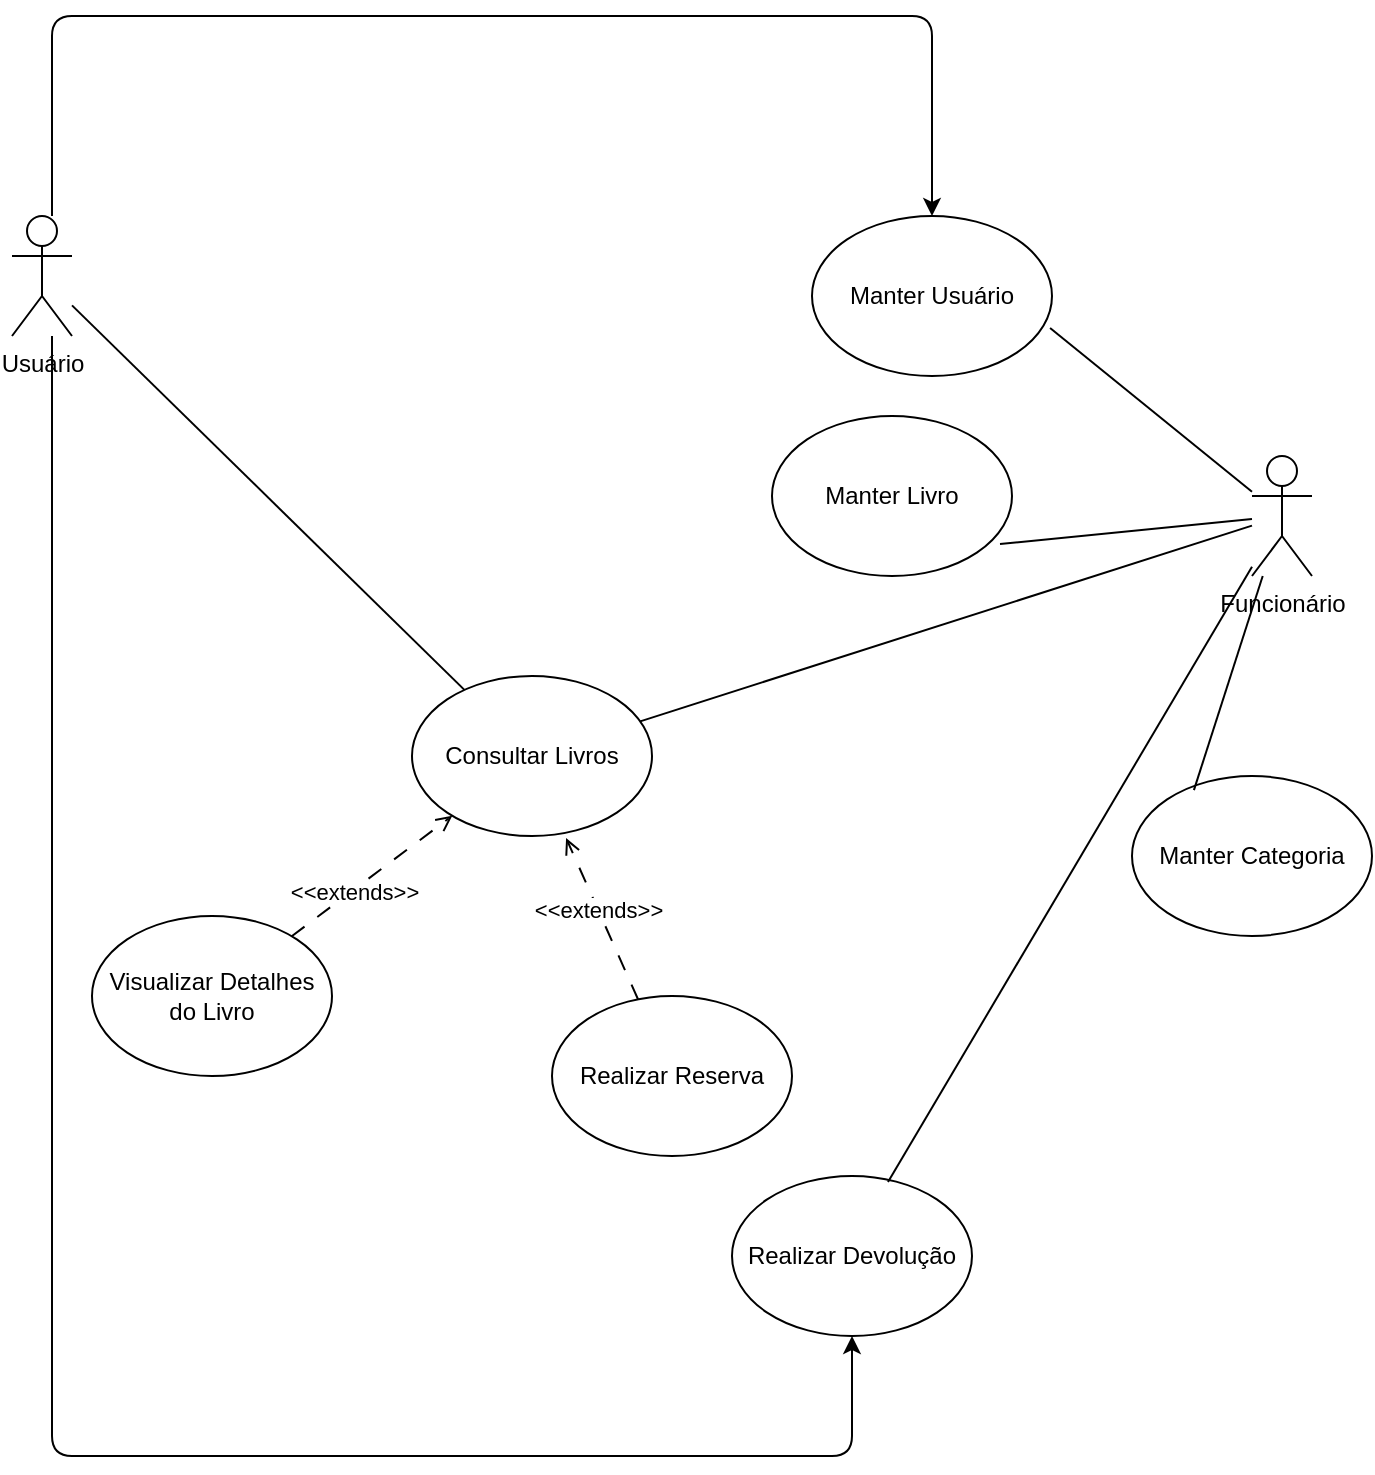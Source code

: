 <mxfile version="24.2.5" type="github">
  <diagram name="Página-1" id="rX_OChB66uoMsaLpp6ug">
    <mxGraphModel dx="1434" dy="772" grid="1" gridSize="10" guides="1" tooltips="1" connect="1" arrows="1" fold="1" page="1" pageScale="1" pageWidth="827" pageHeight="1169" math="0" shadow="0">
      <root>
        <mxCell id="0" />
        <mxCell id="1" parent="0" />
        <mxCell id="JcpWMlzMwsbFCnnu0zB2-25" style="edgeStyle=orthogonalEdgeStyle;rounded=1;orthogonalLoop=1;jettySize=auto;html=1;entryX=0.5;entryY=1;entryDx=0;entryDy=0;curved=0;" edge="1" parent="1" source="JcpWMlzMwsbFCnnu0zB2-1" target="JcpWMlzMwsbFCnnu0zB2-12">
          <mxGeometry relative="1" as="geometry">
            <mxPoint x="90" y="240" as="sourcePoint" />
            <Array as="points">
              <mxPoint x="80" y="760" />
              <mxPoint x="480" y="760" />
            </Array>
          </mxGeometry>
        </mxCell>
        <mxCell id="JcpWMlzMwsbFCnnu0zB2-1" value="Usuário&lt;div&gt;&lt;br&gt;&lt;/div&gt;" style="shape=umlActor;verticalLabelPosition=bottom;verticalAlign=top;html=1;outlineConnect=0;" vertex="1" parent="1">
          <mxGeometry x="60" y="140" width="30" height="60" as="geometry" />
        </mxCell>
        <mxCell id="JcpWMlzMwsbFCnnu0zB2-21" style="rounded=0;orthogonalLoop=1;jettySize=auto;html=1;endArrow=none;endFill=0;" edge="1" parent="1" source="JcpWMlzMwsbFCnnu0zB2-2" target="JcpWMlzMwsbFCnnu0zB2-8">
          <mxGeometry relative="1" as="geometry" />
        </mxCell>
        <mxCell id="JcpWMlzMwsbFCnnu0zB2-2" value="Funcionário" style="shape=umlActor;verticalLabelPosition=bottom;verticalAlign=top;html=1;outlineConnect=0;" vertex="1" parent="1">
          <mxGeometry x="680" y="260" width="30" height="60" as="geometry" />
        </mxCell>
        <mxCell id="JcpWMlzMwsbFCnnu0zB2-6" value="Manter Usuário" style="ellipse;whiteSpace=wrap;html=1;" vertex="1" parent="1">
          <mxGeometry x="460" y="140" width="120" height="80" as="geometry" />
        </mxCell>
        <mxCell id="JcpWMlzMwsbFCnnu0zB2-7" value="Manter Livro" style="ellipse;whiteSpace=wrap;html=1;" vertex="1" parent="1">
          <mxGeometry x="440" y="240" width="120" height="80" as="geometry" />
        </mxCell>
        <mxCell id="JcpWMlzMwsbFCnnu0zB2-16" style="rounded=0;orthogonalLoop=1;jettySize=auto;html=1;endArrow=none;endFill=0;" edge="1" parent="1" source="JcpWMlzMwsbFCnnu0zB2-8" target="JcpWMlzMwsbFCnnu0zB2-1">
          <mxGeometry relative="1" as="geometry" />
        </mxCell>
        <mxCell id="JcpWMlzMwsbFCnnu0zB2-8" value="Consultar Livros" style="ellipse;whiteSpace=wrap;html=1;" vertex="1" parent="1">
          <mxGeometry x="260" y="370" width="120" height="80" as="geometry" />
        </mxCell>
        <mxCell id="JcpWMlzMwsbFCnnu0zB2-19" style="rounded=0;orthogonalLoop=1;jettySize=auto;html=1;endArrow=open;endFill=0;dashed=1;dashPattern=8 8;" edge="1" parent="1" source="JcpWMlzMwsbFCnnu0zB2-9" target="JcpWMlzMwsbFCnnu0zB2-8">
          <mxGeometry relative="1" as="geometry" />
        </mxCell>
        <mxCell id="JcpWMlzMwsbFCnnu0zB2-20" value="&amp;lt;&amp;lt;extends&amp;gt;&amp;gt;" style="edgeLabel;html=1;align=center;verticalAlign=middle;resizable=0;points=[];" vertex="1" connectable="0" parent="JcpWMlzMwsbFCnnu0zB2-19">
          <mxGeometry x="-0.243" y="-1" relative="1" as="geometry">
            <mxPoint as="offset" />
          </mxGeometry>
        </mxCell>
        <mxCell id="JcpWMlzMwsbFCnnu0zB2-9" value="Visualizar Detalhes do Livro" style="ellipse;whiteSpace=wrap;html=1;" vertex="1" parent="1">
          <mxGeometry x="100" y="490" width="120" height="80" as="geometry" />
        </mxCell>
        <mxCell id="JcpWMlzMwsbFCnnu0zB2-10" value="Manter Categoria" style="ellipse;whiteSpace=wrap;html=1;" vertex="1" parent="1">
          <mxGeometry x="620" y="420" width="120" height="80" as="geometry" />
        </mxCell>
        <mxCell id="JcpWMlzMwsbFCnnu0zB2-11" value="Realizar Reserva" style="ellipse;whiteSpace=wrap;html=1;" vertex="1" parent="1">
          <mxGeometry x="330" y="530" width="120" height="80" as="geometry" />
        </mxCell>
        <mxCell id="JcpWMlzMwsbFCnnu0zB2-12" value="Realizar Devolução" style="ellipse;whiteSpace=wrap;html=1;" vertex="1" parent="1">
          <mxGeometry x="420" y="620" width="120" height="80" as="geometry" />
        </mxCell>
        <mxCell id="JcpWMlzMwsbFCnnu0zB2-13" style="rounded=0;orthogonalLoop=1;jettySize=auto;html=1;entryX=0.992;entryY=0.7;entryDx=0;entryDy=0;entryPerimeter=0;endArrow=none;endFill=0;" edge="1" parent="1" source="JcpWMlzMwsbFCnnu0zB2-2" target="JcpWMlzMwsbFCnnu0zB2-6">
          <mxGeometry relative="1" as="geometry" />
        </mxCell>
        <mxCell id="JcpWMlzMwsbFCnnu0zB2-14" style="rounded=0;orthogonalLoop=1;jettySize=auto;html=1;entryX=0.95;entryY=0.8;entryDx=0;entryDy=0;entryPerimeter=0;endArrow=none;endFill=0;" edge="1" parent="1" source="JcpWMlzMwsbFCnnu0zB2-2" target="JcpWMlzMwsbFCnnu0zB2-7">
          <mxGeometry relative="1" as="geometry" />
        </mxCell>
        <mxCell id="JcpWMlzMwsbFCnnu0zB2-15" style="rounded=1;orthogonalLoop=1;jettySize=auto;html=1;entryX=0.5;entryY=0;entryDx=0;entryDy=0;curved=0;" edge="1" parent="1" target="JcpWMlzMwsbFCnnu0zB2-6">
          <mxGeometry relative="1" as="geometry">
            <mxPoint x="80" y="140" as="sourcePoint" />
            <Array as="points">
              <mxPoint x="80" y="40" />
              <mxPoint x="280" y="40" />
              <mxPoint x="520" y="40" />
            </Array>
          </mxGeometry>
        </mxCell>
        <mxCell id="JcpWMlzMwsbFCnnu0zB2-18" style="rounded=0;orthogonalLoop=1;jettySize=auto;html=1;entryX=0.258;entryY=0.088;entryDx=0;entryDy=0;entryPerimeter=0;endArrow=none;endFill=0;" edge="1" parent="1" source="JcpWMlzMwsbFCnnu0zB2-2" target="JcpWMlzMwsbFCnnu0zB2-10">
          <mxGeometry relative="1" as="geometry" />
        </mxCell>
        <mxCell id="JcpWMlzMwsbFCnnu0zB2-22" style="rounded=0;orthogonalLoop=1;jettySize=auto;html=1;entryX=0.642;entryY=1.013;entryDx=0;entryDy=0;entryPerimeter=0;endArrow=open;endFill=0;dashed=1;dashPattern=8 8;" edge="1" parent="1" source="JcpWMlzMwsbFCnnu0zB2-11" target="JcpWMlzMwsbFCnnu0zB2-8">
          <mxGeometry relative="1" as="geometry" />
        </mxCell>
        <mxCell id="JcpWMlzMwsbFCnnu0zB2-23" value="&amp;lt;&amp;lt;extends&amp;gt;&amp;gt;" style="edgeLabel;html=1;align=center;verticalAlign=middle;resizable=0;points=[];" vertex="1" connectable="0" parent="JcpWMlzMwsbFCnnu0zB2-22">
          <mxGeometry x="0.114" relative="1" as="geometry">
            <mxPoint as="offset" />
          </mxGeometry>
        </mxCell>
        <mxCell id="JcpWMlzMwsbFCnnu0zB2-24" style="rounded=0;orthogonalLoop=1;jettySize=auto;html=1;entryX=0.65;entryY=0.038;entryDx=0;entryDy=0;entryPerimeter=0;endArrow=none;endFill=0;" edge="1" parent="1" source="JcpWMlzMwsbFCnnu0zB2-2" target="JcpWMlzMwsbFCnnu0zB2-12">
          <mxGeometry relative="1" as="geometry" />
        </mxCell>
      </root>
    </mxGraphModel>
  </diagram>
</mxfile>
